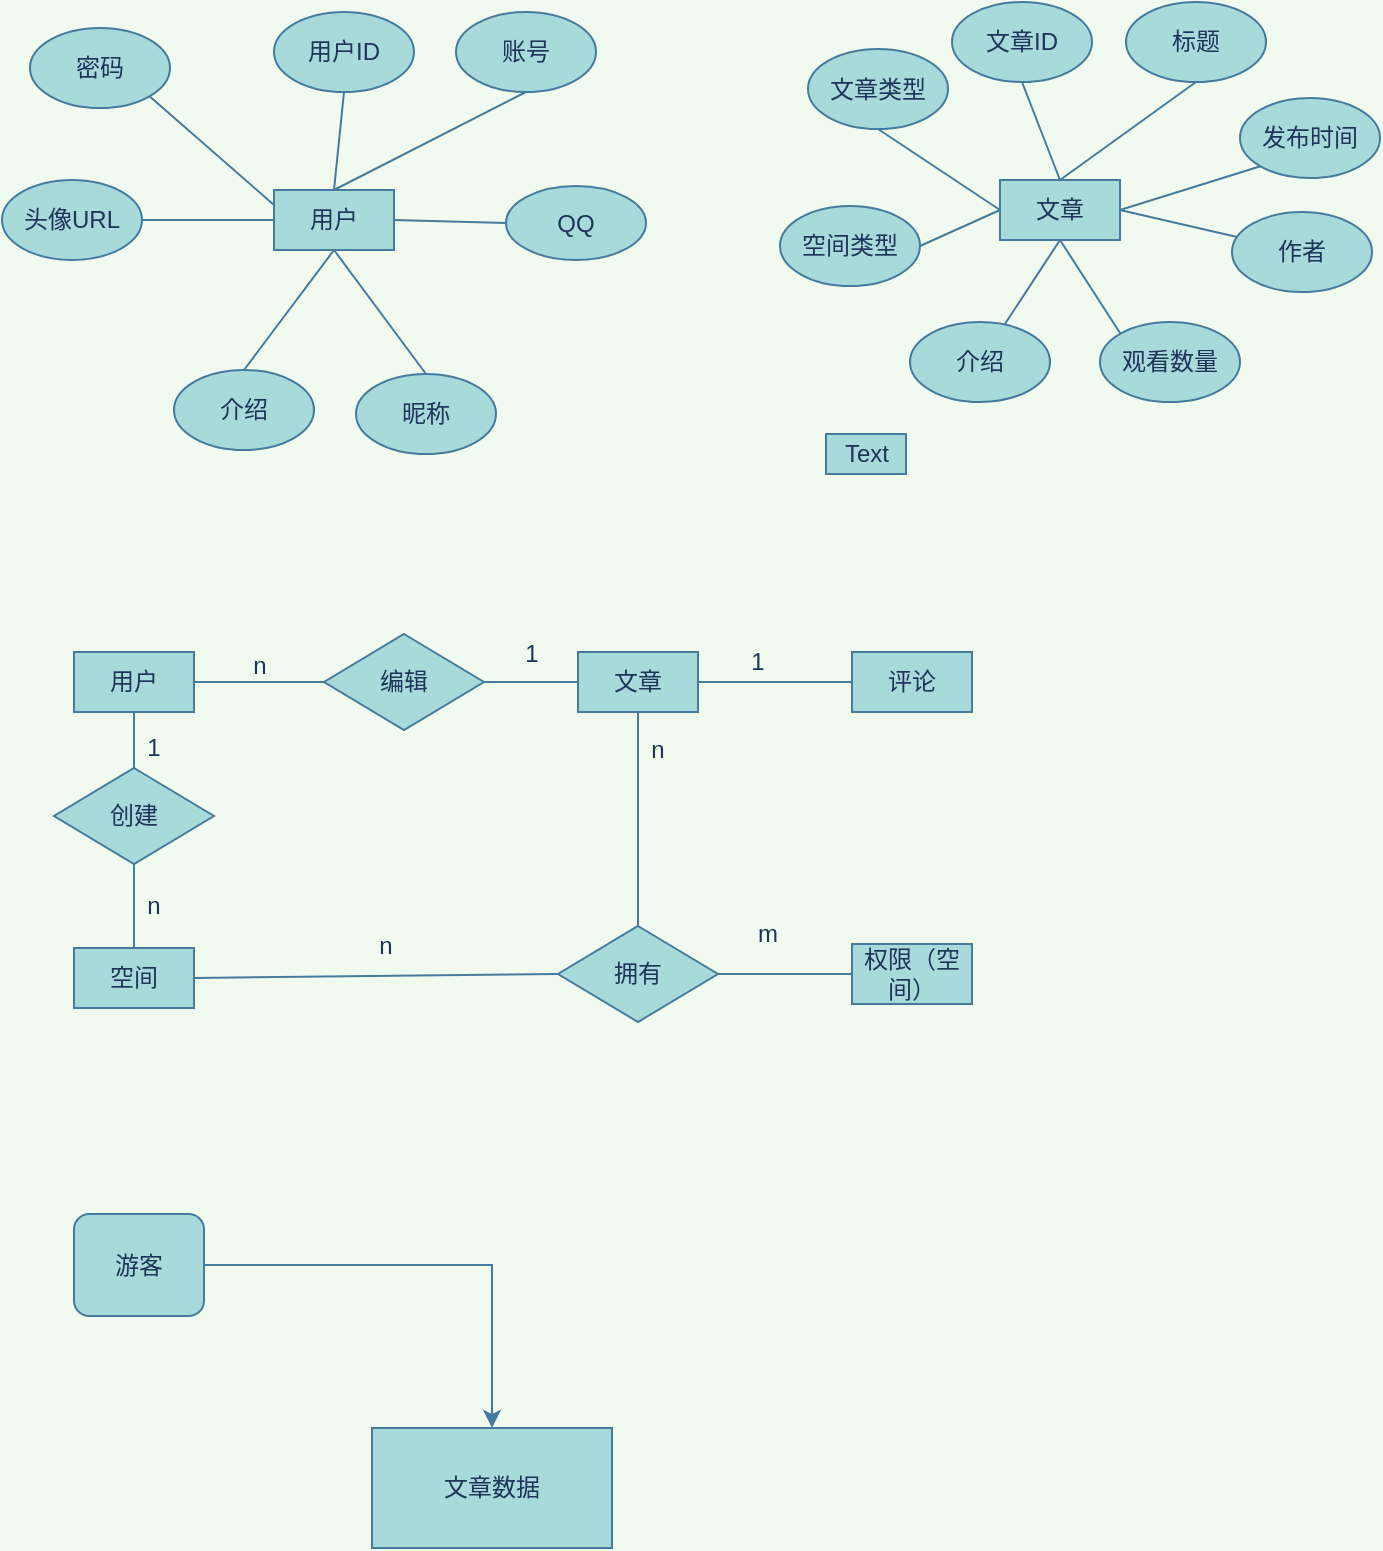 <mxfile>
    <diagram id="iFImFDDFF8mhAghguGQM" name="第 1 页">
        <mxGraphModel dx="548" dy="570" grid="0" gridSize="10" guides="1" tooltips="1" connect="1" arrows="1" fold="1" page="1" pageScale="1" pageWidth="827" pageHeight="1169" background="#F1FAEE" math="0" shadow="0">
            <root>
                <mxCell id="0"/>
                <mxCell id="1" parent="0"/>
                <mxCell id="4" value="用户" style="whiteSpace=wrap;html=1;fillColor=#A8DADC;strokeColor=#457B9D;fontColor=#1D3557;" parent="1" vertex="1">
                    <mxGeometry x="219" y="191" width="60" height="30" as="geometry"/>
                </mxCell>
                <mxCell id="6" value="用户ID" style="ellipse;whiteSpace=wrap;html=1;fillColor=#A8DADC;strokeColor=#457B9D;fontColor=#1D3557;" parent="1" vertex="1">
                    <mxGeometry x="219" y="102" width="70" height="40" as="geometry"/>
                </mxCell>
                <mxCell id="7" value="账号" style="ellipse;whiteSpace=wrap;html=1;fillColor=#A8DADC;strokeColor=#457B9D;fontColor=#1D3557;" parent="1" vertex="1">
                    <mxGeometry x="310" y="102" width="70" height="40" as="geometry"/>
                </mxCell>
                <mxCell id="8" value="密码" style="ellipse;whiteSpace=wrap;html=1;fillColor=#A8DADC;strokeColor=#457B9D;fontColor=#1D3557;" parent="1" vertex="1">
                    <mxGeometry x="97" y="110" width="70" height="40" as="geometry"/>
                </mxCell>
                <mxCell id="9" value="头像URL" style="ellipse;whiteSpace=wrap;html=1;fillColor=#A8DADC;strokeColor=#457B9D;fontColor=#1D3557;" parent="1" vertex="1">
                    <mxGeometry x="83" y="186" width="70" height="40" as="geometry"/>
                </mxCell>
                <mxCell id="11" value="介绍" style="ellipse;whiteSpace=wrap;html=1;fillColor=#A8DADC;strokeColor=#457B9D;fontColor=#1D3557;" parent="1" vertex="1">
                    <mxGeometry x="169" y="281" width="70" height="40" as="geometry"/>
                </mxCell>
                <mxCell id="14" value="昵称" style="ellipse;whiteSpace=wrap;html=1;fillColor=#A8DADC;strokeColor=#457B9D;fontColor=#1D3557;" parent="1" vertex="1">
                    <mxGeometry x="260" y="283" width="70" height="40" as="geometry"/>
                </mxCell>
                <mxCell id="15" value="" style="endArrow=none;html=1;entryX=0.5;entryY=1;entryDx=0;entryDy=0;exitX=0.5;exitY=0;exitDx=0;exitDy=0;strokeColor=#457B9D;fontColor=#1D3557;fillColor=#A8DADC;labelBackgroundColor=#F1FAEE;" parent="1" source="14" target="4" edge="1">
                    <mxGeometry width="50" height="50" relative="1" as="geometry">
                        <mxPoint x="239" y="381" as="sourcePoint"/>
                        <mxPoint x="289" y="331" as="targetPoint"/>
                    </mxGeometry>
                </mxCell>
                <mxCell id="19" value="" style="endArrow=none;html=1;entryX=0.5;entryY=1;entryDx=0;entryDy=0;strokeColor=#457B9D;fontColor=#1D3557;exitX=0.5;exitY=0;exitDx=0;exitDy=0;fillColor=#A8DADC;labelBackgroundColor=#F1FAEE;" parent="1" source="11" target="4" edge="1">
                    <mxGeometry width="50" height="50" relative="1" as="geometry">
                        <mxPoint x="269.251" y="276.858" as="sourcePoint"/>
                        <mxPoint x="244" y="231" as="targetPoint"/>
                    </mxGeometry>
                </mxCell>
                <mxCell id="22" value="" style="endArrow=none;html=1;entryX=0;entryY=0.5;entryDx=0;entryDy=0;strokeColor=#457B9D;fontColor=#1D3557;fillColor=#A8DADC;labelBackgroundColor=#F1FAEE;" parent="1" source="9" target="4" edge="1">
                    <mxGeometry width="50" height="50" relative="1" as="geometry">
                        <mxPoint x="159" y="241" as="sourcePoint"/>
                        <mxPoint x="209" y="191" as="targetPoint"/>
                    </mxGeometry>
                </mxCell>
                <mxCell id="24" value="" style="endArrow=none;html=1;exitX=0;exitY=0.25;exitDx=0;exitDy=0;entryX=1;entryY=1;entryDx=0;entryDy=0;strokeColor=#457B9D;fontColor=#1D3557;fillColor=#A8DADC;labelBackgroundColor=#F1FAEE;" parent="1" source="4" target="8" edge="1">
                    <mxGeometry width="50" height="50" relative="1" as="geometry">
                        <mxPoint x="169" y="191" as="sourcePoint"/>
                        <mxPoint x="219" y="141" as="targetPoint"/>
                    </mxGeometry>
                </mxCell>
                <mxCell id="26" value="" style="endArrow=none;html=1;entryX=0.5;entryY=1;entryDx=0;entryDy=0;exitX=0.5;exitY=0;exitDx=0;exitDy=0;strokeColor=#457B9D;fontColor=#1D3557;fillColor=#A8DADC;labelBackgroundColor=#F1FAEE;" parent="1" source="4" target="6" edge="1">
                    <mxGeometry width="50" height="50" relative="1" as="geometry">
                        <mxPoint x="229" y="191" as="sourcePoint"/>
                        <mxPoint x="279" y="141" as="targetPoint"/>
                    </mxGeometry>
                </mxCell>
                <mxCell id="27" value="" style="endArrow=none;html=1;entryX=0.5;entryY=1;entryDx=0;entryDy=0;exitX=0.5;exitY=0;exitDx=0;exitDy=0;strokeColor=#457B9D;fontColor=#1D3557;fillColor=#A8DADC;labelBackgroundColor=#F1FAEE;" parent="1" source="4" target="7" edge="1">
                    <mxGeometry width="50" height="50" relative="1" as="geometry">
                        <mxPoint x="89" y="501" as="sourcePoint"/>
                        <mxPoint x="139" y="451" as="targetPoint"/>
                    </mxGeometry>
                </mxCell>
                <mxCell id="35" value="文章" style="whiteSpace=wrap;html=1;fillColor=#A8DADC;strokeColor=#457B9D;fontColor=#1D3557;" parent="1" vertex="1">
                    <mxGeometry x="582" y="186" width="60" height="30" as="geometry"/>
                </mxCell>
                <mxCell id="36" value="文章ID" style="ellipse;whiteSpace=wrap;html=1;fillColor=#A8DADC;strokeColor=#457B9D;fontColor=#1D3557;" parent="1" vertex="1">
                    <mxGeometry x="558" y="97" width="70" height="40" as="geometry"/>
                </mxCell>
                <mxCell id="37" value="标题" style="ellipse;whiteSpace=wrap;html=1;fillColor=#A8DADC;strokeColor=#457B9D;fontColor=#1D3557;" parent="1" vertex="1">
                    <mxGeometry x="645" y="97" width="70" height="40" as="geometry"/>
                </mxCell>
                <mxCell id="38" value="发布时间" style="ellipse;whiteSpace=wrap;html=1;fillColor=#A8DADC;strokeColor=#457B9D;fontColor=#1D3557;" parent="1" vertex="1">
                    <mxGeometry x="702" y="145" width="70" height="40" as="geometry"/>
                </mxCell>
                <mxCell id="39" value="作者" style="ellipse;whiteSpace=wrap;html=1;fillColor=#A8DADC;strokeColor=#457B9D;fontColor=#1D3557;" parent="1" vertex="1">
                    <mxGeometry x="698" y="202" width="70" height="40" as="geometry"/>
                </mxCell>
                <mxCell id="40" value="介绍" style="ellipse;whiteSpace=wrap;html=1;fillColor=#A8DADC;strokeColor=#457B9D;fontColor=#1D3557;" parent="1" vertex="1">
                    <mxGeometry x="537" y="257" width="70" height="40" as="geometry"/>
                </mxCell>
                <mxCell id="41" value="观看数量" style="ellipse;whiteSpace=wrap;html=1;fillColor=#A8DADC;strokeColor=#457B9D;fontColor=#1D3557;" parent="1" vertex="1">
                    <mxGeometry x="632" y="257" width="70" height="40" as="geometry"/>
                </mxCell>
                <mxCell id="42" value="" style="endArrow=none;html=1;entryX=0.5;entryY=1;entryDx=0;entryDy=0;exitX=0;exitY=0;exitDx=0;exitDy=0;strokeColor=#457B9D;fontColor=#1D3557;fillColor=#A8DADC;labelBackgroundColor=#F1FAEE;" parent="1" source="41" target="35" edge="1">
                    <mxGeometry width="50" height="50" relative="1" as="geometry">
                        <mxPoint x="602" y="376" as="sourcePoint"/>
                        <mxPoint x="652" y="326" as="targetPoint"/>
                    </mxGeometry>
                </mxCell>
                <mxCell id="43" value="" style="endArrow=none;html=1;entryX=0.5;entryY=1;entryDx=0;entryDy=0;strokeColor=#457B9D;fontColor=#1D3557;fillColor=#A8DADC;labelBackgroundColor=#F1FAEE;" parent="1" source="40" target="35" edge="1">
                    <mxGeometry width="50" height="50" relative="1" as="geometry">
                        <mxPoint x="632.251" y="271.858" as="sourcePoint"/>
                        <mxPoint x="607" y="226" as="targetPoint"/>
                    </mxGeometry>
                </mxCell>
                <mxCell id="44" value="" style="endArrow=none;html=1;entryX=1;entryY=0.5;entryDx=0;entryDy=0;strokeColor=#457B9D;fontColor=#1D3557;fillColor=#A8DADC;labelBackgroundColor=#F1FAEE;" parent="1" source="39" target="35" edge="1">
                    <mxGeometry width="50" height="50" relative="1" as="geometry">
                        <mxPoint x="522" y="236" as="sourcePoint"/>
                        <mxPoint x="572" y="186" as="targetPoint"/>
                    </mxGeometry>
                </mxCell>
                <mxCell id="45" value="" style="endArrow=none;html=1;entryX=0;entryY=1;entryDx=0;entryDy=0;strokeColor=#457B9D;fontColor=#1D3557;fillColor=#A8DADC;labelBackgroundColor=#F1FAEE;" parent="1" target="38" edge="1">
                    <mxGeometry width="50" height="50" relative="1" as="geometry">
                        <mxPoint x="642" y="201" as="sourcePoint"/>
                        <mxPoint x="582" y="136" as="targetPoint"/>
                    </mxGeometry>
                </mxCell>
                <mxCell id="46" value="" style="endArrow=none;html=1;entryX=0.5;entryY=1;entryDx=0;entryDy=0;exitX=0.5;exitY=0;exitDx=0;exitDy=0;strokeColor=#457B9D;fontColor=#1D3557;fillColor=#A8DADC;labelBackgroundColor=#F1FAEE;" parent="1" source="35" target="36" edge="1">
                    <mxGeometry width="50" height="50" relative="1" as="geometry">
                        <mxPoint x="592" y="186" as="sourcePoint"/>
                        <mxPoint x="642" y="136" as="targetPoint"/>
                    </mxGeometry>
                </mxCell>
                <mxCell id="47" value="" style="endArrow=none;html=1;entryX=0.5;entryY=1;entryDx=0;entryDy=0;exitX=0.5;exitY=0;exitDx=0;exitDy=0;strokeColor=#457B9D;fontColor=#1D3557;fillColor=#A8DADC;labelBackgroundColor=#F1FAEE;" parent="1" source="35" target="37" edge="1">
                    <mxGeometry width="50" height="50" relative="1" as="geometry">
                        <mxPoint x="452" y="496" as="sourcePoint"/>
                        <mxPoint x="502" y="446" as="targetPoint"/>
                    </mxGeometry>
                </mxCell>
                <mxCell id="48" value="QQ" style="ellipse;whiteSpace=wrap;html=1;fillColor=#A8DADC;strokeColor=#457B9D;fontColor=#1D3557;" parent="1" vertex="1">
                    <mxGeometry x="335" y="189" width="70" height="37" as="geometry"/>
                </mxCell>
                <mxCell id="49" value="" style="endArrow=none;html=1;entryX=1;entryY=0.5;entryDx=0;entryDy=0;exitX=0;exitY=0.5;exitDx=0;exitDy=0;strokeColor=#457B9D;fontColor=#1D3557;fillColor=#A8DADC;labelBackgroundColor=#F1FAEE;" parent="1" source="48" target="4" edge="1">
                    <mxGeometry width="50" height="50" relative="1" as="geometry">
                        <mxPoint x="320" y="356" as="sourcePoint"/>
                        <mxPoint x="330" y="196" as="targetPoint"/>
                    </mxGeometry>
                </mxCell>
                <mxCell id="50" value="Text" style="text;html=1;align=center;verticalAlign=middle;resizable=0;points=[];autosize=1;fillColor=#A8DADC;strokeColor=#457B9D;fontColor=#1D3557;" parent="1" vertex="1">
                    <mxGeometry x="495" y="313" width="40" height="20" as="geometry"/>
                </mxCell>
                <mxCell id="51" value="文章类型" style="ellipse;whiteSpace=wrap;html=1;fillColor=#A8DADC;strokeColor=#457B9D;fontColor=#1D3557;" parent="1" vertex="1">
                    <mxGeometry x="486" y="120.5" width="70" height="40" as="geometry"/>
                </mxCell>
                <mxCell id="52" value="" style="endArrow=none;html=1;entryX=0.5;entryY=1;entryDx=0;entryDy=0;exitX=0;exitY=0.5;exitDx=0;exitDy=0;strokeColor=#457B9D;fontColor=#1D3557;fillColor=#A8DADC;labelBackgroundColor=#F1FAEE;" parent="1" source="35" target="51" edge="1">
                    <mxGeometry width="50" height="50" relative="1" as="geometry">
                        <mxPoint x="540" y="209.5" as="sourcePoint"/>
                        <mxPoint x="570" y="159.5" as="targetPoint"/>
                    </mxGeometry>
                </mxCell>
                <mxCell id="53" value="空间类型" style="ellipse;whiteSpace=wrap;html=1;fillColor=#A8DADC;strokeColor=#457B9D;fontColor=#1D3557;" parent="1" vertex="1">
                    <mxGeometry x="472" y="199" width="70" height="40" as="geometry"/>
                </mxCell>
                <mxCell id="54" value="" style="endArrow=none;html=1;entryX=1;entryY=0.5;entryDx=0;entryDy=0;exitX=0;exitY=0.5;exitDx=0;exitDy=0;strokeColor=#457B9D;fontColor=#1D3557;fillColor=#A8DADC;labelBackgroundColor=#F1FAEE;" parent="1" source="35" target="53" edge="1">
                    <mxGeometry width="50" height="50" relative="1" as="geometry">
                        <mxPoint x="515" y="263" as="sourcePoint"/>
                        <mxPoint x="545" y="213" as="targetPoint"/>
                    </mxGeometry>
                </mxCell>
                <mxCell id="cIttYglj0ijw0yKCPZpT-55" value="用户" style="whiteSpace=wrap;html=1;fillColor=#A8DADC;strokeColor=#457B9D;fontColor=#1D3557;" parent="1" vertex="1">
                    <mxGeometry x="119" y="422" width="60" height="30" as="geometry"/>
                </mxCell>
                <mxCell id="cIttYglj0ijw0yKCPZpT-58" value="编辑" style="rhombus;whiteSpace=wrap;html=1;fillColor=#A8DADC;strokeColor=#457B9D;fontColor=#1D3557;" parent="1" vertex="1">
                    <mxGeometry x="244" y="413" width="80" height="48" as="geometry"/>
                </mxCell>
                <mxCell id="cIttYglj0ijw0yKCPZpT-59" value="文章" style="whiteSpace=wrap;html=1;fillColor=#A8DADC;strokeColor=#457B9D;fontColor=#1D3557;" parent="1" vertex="1">
                    <mxGeometry x="371" y="422" width="60" height="30" as="geometry"/>
                </mxCell>
                <mxCell id="cIttYglj0ijw0yKCPZpT-60" value="空间" style="whiteSpace=wrap;html=1;fillColor=#A8DADC;strokeColor=#457B9D;fontColor=#1D3557;" parent="1" vertex="1">
                    <mxGeometry x="119" y="570" width="60" height="30" as="geometry"/>
                </mxCell>
                <mxCell id="cIttYglj0ijw0yKCPZpT-61" value="权限（空间）" style="whiteSpace=wrap;html=1;fillColor=#A8DADC;strokeColor=#457B9D;fontColor=#1D3557;" parent="1" vertex="1">
                    <mxGeometry x="508" y="568" width="60" height="30" as="geometry"/>
                </mxCell>
                <mxCell id="cIttYglj0ijw0yKCPZpT-63" value="创建" style="rhombus;whiteSpace=wrap;html=1;fillColor=#A8DADC;strokeColor=#457B9D;fontColor=#1D3557;" parent="1" vertex="1">
                    <mxGeometry x="109" y="480" width="80" height="48" as="geometry"/>
                </mxCell>
                <mxCell id="cIttYglj0ijw0yKCPZpT-71" value="" style="endArrow=none;html=1;strokeColor=#457B9D;fillColor=#A8DADC;fontColor=#1D3557;exitX=1;exitY=0.5;exitDx=0;exitDy=0;labelBackgroundColor=#F1FAEE;" parent="1" source="cIttYglj0ijw0yKCPZpT-55" target="cIttYglj0ijw0yKCPZpT-58" edge="1">
                    <mxGeometry width="50" height="50" relative="1" as="geometry">
                        <mxPoint x="283" y="430" as="sourcePoint"/>
                        <mxPoint x="333" y="380" as="targetPoint"/>
                    </mxGeometry>
                </mxCell>
                <mxCell id="cIttYglj0ijw0yKCPZpT-72" value="n" style="text;html=1;strokeColor=none;fillColor=none;align=center;verticalAlign=middle;whiteSpace=wrap;rounded=0;sketch=0;fontColor=#1D3557;" parent="1" vertex="1">
                    <mxGeometry x="192" y="419" width="40" height="20" as="geometry"/>
                </mxCell>
                <mxCell id="cIttYglj0ijw0yKCPZpT-73" value="" style="endArrow=none;html=1;strokeColor=#457B9D;fillColor=#A8DADC;fontColor=#1D3557;exitX=1;exitY=0.5;exitDx=0;exitDy=0;labelBackgroundColor=#F1FAEE;" parent="1" source="cIttYglj0ijw0yKCPZpT-58" target="cIttYglj0ijw0yKCPZpT-59" edge="1">
                    <mxGeometry width="50" height="50" relative="1" as="geometry">
                        <mxPoint x="312.5" y="401" as="sourcePoint"/>
                        <mxPoint x="377.5" y="401" as="targetPoint"/>
                    </mxGeometry>
                </mxCell>
                <mxCell id="cIttYglj0ijw0yKCPZpT-74" value="1" style="text;html=1;strokeColor=none;fillColor=none;align=center;verticalAlign=middle;whiteSpace=wrap;rounded=0;sketch=0;fontColor=#1D3557;" parent="1" vertex="1">
                    <mxGeometry x="328" y="413" width="40" height="20" as="geometry"/>
                </mxCell>
                <mxCell id="cIttYglj0ijw0yKCPZpT-77" value="" style="endArrow=none;html=1;strokeColor=#457B9D;fillColor=#A8DADC;fontColor=#1D3557;exitX=0.5;exitY=1;exitDx=0;exitDy=0;entryX=0.5;entryY=0;entryDx=0;entryDy=0;labelBackgroundColor=#F1FAEE;" parent="1" source="cIttYglj0ijw0yKCPZpT-55" target="cIttYglj0ijw0yKCPZpT-63" edge="1">
                    <mxGeometry width="50" height="50" relative="1" as="geometry">
                        <mxPoint x="156" y="465" as="sourcePoint"/>
                        <mxPoint x="149" y="474" as="targetPoint"/>
                    </mxGeometry>
                </mxCell>
                <mxCell id="cIttYglj0ijw0yKCPZpT-78" value="1" style="text;html=1;strokeColor=none;fillColor=none;align=center;verticalAlign=middle;whiteSpace=wrap;rounded=0;sketch=0;fontColor=#1D3557;" parent="1" vertex="1">
                    <mxGeometry x="139" y="460" width="40" height="20" as="geometry"/>
                </mxCell>
                <mxCell id="cIttYglj0ijw0yKCPZpT-79" value="n" style="text;html=1;strokeColor=none;fillColor=none;align=center;verticalAlign=middle;whiteSpace=wrap;rounded=0;sketch=0;fontColor=#1D3557;" parent="1" vertex="1">
                    <mxGeometry x="139" y="539" width="40" height="20" as="geometry"/>
                </mxCell>
                <mxCell id="cIttYglj0ijw0yKCPZpT-80" value="" style="endArrow=none;html=1;strokeColor=#457B9D;fillColor=#A8DADC;fontColor=#1D3557;exitX=0.5;exitY=1;exitDx=0;exitDy=0;entryX=0.5;entryY=0;entryDx=0;entryDy=0;labelBackgroundColor=#F1FAEE;" parent="1" source="cIttYglj0ijw0yKCPZpT-63" target="cIttYglj0ijw0yKCPZpT-60" edge="1">
                    <mxGeometry width="50" height="50" relative="1" as="geometry">
                        <mxPoint x="189" y="447" as="sourcePoint"/>
                        <mxPoint x="254" y="447" as="targetPoint"/>
                    </mxGeometry>
                </mxCell>
                <mxCell id="cIttYglj0ijw0yKCPZpT-81" value="" style="endArrow=none;html=1;strokeColor=#457B9D;fillColor=#A8DADC;fontColor=#1D3557;exitX=1;exitY=0.5;exitDx=0;exitDy=0;entryX=0;entryY=0.5;entryDx=0;entryDy=0;labelBackgroundColor=#F1FAEE;" parent="1" source="cIttYglj0ijw0yKCPZpT-60" target="cIttYglj0ijw0yKCPZpT-90" edge="1">
                    <mxGeometry width="50" height="50" relative="1" as="geometry">
                        <mxPoint x="298" y="584" as="sourcePoint"/>
                        <mxPoint x="315" y="575" as="targetPoint"/>
                    </mxGeometry>
                </mxCell>
                <mxCell id="cIttYglj0ijw0yKCPZpT-88" value="" style="endArrow=none;html=1;strokeColor=#457B9D;fillColor=#A8DADC;fontColor=#1D3557;exitX=1;exitY=0.5;exitDx=0;exitDy=0;entryX=0;entryY=0.5;entryDx=0;entryDy=0;labelBackgroundColor=#F1FAEE;" parent="1" source="cIttYglj0ijw0yKCPZpT-90" target="cIttYglj0ijw0yKCPZpT-61" edge="1">
                    <mxGeometry width="50" height="50" relative="1" as="geometry">
                        <mxPoint x="242" y="546" as="sourcePoint"/>
                        <mxPoint x="289" y="546" as="targetPoint"/>
                    </mxGeometry>
                </mxCell>
                <mxCell id="cIttYglj0ijw0yKCPZpT-89" value="n" style="text;html=1;strokeColor=none;fillColor=none;align=center;verticalAlign=middle;whiteSpace=wrap;rounded=0;sketch=0;fontColor=#1D3557;" parent="1" vertex="1">
                    <mxGeometry x="255" y="559" width="40" height="20" as="geometry"/>
                </mxCell>
                <mxCell id="cIttYglj0ijw0yKCPZpT-90" value="拥有" style="rhombus;whiteSpace=wrap;html=1;fillColor=#A8DADC;strokeColor=#457B9D;fontColor=#1D3557;" parent="1" vertex="1">
                    <mxGeometry x="361" y="559" width="80" height="48" as="geometry"/>
                </mxCell>
                <mxCell id="cIttYglj0ijw0yKCPZpT-91" value="" style="endArrow=none;html=1;strokeColor=#457B9D;fillColor=#A8DADC;fontColor=#1D3557;exitX=0.5;exitY=1;exitDx=0;exitDy=0;entryX=0.5;entryY=0;entryDx=0;entryDy=0;labelBackgroundColor=#F1FAEE;" parent="1" source="cIttYglj0ijw0yKCPZpT-59" target="cIttYglj0ijw0yKCPZpT-90" edge="1">
                    <mxGeometry width="50" height="50" relative="1" as="geometry">
                        <mxPoint x="401" y="452" as="sourcePoint"/>
                        <mxPoint x="401" y="570" as="targetPoint"/>
                    </mxGeometry>
                </mxCell>
                <mxCell id="cIttYglj0ijw0yKCPZpT-92" value="m" style="text;html=1;strokeColor=none;fillColor=none;align=center;verticalAlign=middle;whiteSpace=wrap;rounded=0;sketch=0;fontColor=#1D3557;" parent="1" vertex="1">
                    <mxGeometry x="446" y="553" width="40" height="20" as="geometry"/>
                </mxCell>
                <mxCell id="cIttYglj0ijw0yKCPZpT-97" value="n" style="text;html=1;strokeColor=none;fillColor=none;align=center;verticalAlign=middle;whiteSpace=wrap;rounded=0;sketch=0;fontColor=#1D3557;" parent="1" vertex="1">
                    <mxGeometry x="391" y="461" width="40" height="20" as="geometry"/>
                </mxCell>
                <mxCell id="cIttYglj0ijw0yKCPZpT-100" value="" style="endArrow=none;html=1;strokeColor=#457B9D;fillColor=#A8DADC;fontColor=#1D3557;entryX=0;entryY=0.5;entryDx=0;entryDy=0;exitX=1;exitY=0.5;exitDx=0;exitDy=0;labelBackgroundColor=#F1FAEE;" parent="1" source="cIttYglj0ijw0yKCPZpT-59" target="cIttYglj0ijw0yKCPZpT-102" edge="1">
                    <mxGeometry width="50" height="50" relative="1" as="geometry">
                        <mxPoint x="429" y="441" as="sourcePoint"/>
                        <mxPoint x="476" y="441" as="targetPoint"/>
                    </mxGeometry>
                </mxCell>
                <mxCell id="cIttYglj0ijw0yKCPZpT-101" value="1" style="text;html=1;strokeColor=none;fillColor=none;align=center;verticalAlign=middle;whiteSpace=wrap;rounded=0;sketch=0;fontColor=#1D3557;" parent="1" vertex="1">
                    <mxGeometry x="441" y="417" width="40" height="20" as="geometry"/>
                </mxCell>
                <mxCell id="cIttYglj0ijw0yKCPZpT-102" value="评论" style="whiteSpace=wrap;html=1;fillColor=#A8DADC;strokeColor=#457B9D;fontColor=#1D3557;" parent="1" vertex="1">
                    <mxGeometry x="508" y="422" width="60" height="30" as="geometry"/>
                </mxCell>
                <mxCell id="55" value="文章数据" style="rounded=0;whiteSpace=wrap;html=1;fillColor=#A8DADC;strokeColor=#457B9D;fontColor=#1D3557;" parent="1" vertex="1">
                    <mxGeometry x="268" y="810" width="120" height="60" as="geometry"/>
                </mxCell>
                <mxCell id="57" style="edgeStyle=orthogonalEdgeStyle;rounded=0;orthogonalLoop=1;jettySize=auto;html=1;labelBackgroundColor=#F1FAEE;strokeColor=#457B9D;fontColor=#1D3557;" parent="1" source="56" target="55" edge="1">
                    <mxGeometry relative="1" as="geometry">
                        <mxPoint x="263.174" y="734.503" as="targetPoint"/>
                    </mxGeometry>
                </mxCell>
                <mxCell id="56" value="游客" style="rounded=1;whiteSpace=wrap;html=1;fillColor=#A8DADC;strokeColor=#457B9D;fontColor=#1D3557;" parent="1" vertex="1">
                    <mxGeometry x="119" y="703" width="65" height="51" as="geometry"/>
                </mxCell>
            </root>
        </mxGraphModel>
    </diagram>
    <diagram id="2iKe1UUOZUnPzwV5OlyD" name="第 2 页">
        <mxGraphModel dx="548" dy="570" grid="0" gridSize="10" guides="1" tooltips="1" connect="1" arrows="1" fold="1" page="1" pageScale="1" pageWidth="827" pageHeight="1169" background="#F1FAEE" math="0" shadow="0">
            <root>
                <mxCell id="-CnwaaTD-AjhysxlFjo5-0"/>
                <mxCell id="-CnwaaTD-AjhysxlFjo5-1" parent="-CnwaaTD-AjhysxlFjo5-0"/>
                <mxCell id="T54eDSrZWdsgnoKaAE58-0" value="文章权限" style="whiteSpace=wrap;html=1;fillColor=#A8DADC;strokeColor=#457B9D;fontColor=#1D3557;" parent="-CnwaaTD-AjhysxlFjo5-1" vertex="1">
                    <mxGeometry x="227" y="233" width="60" height="30" as="geometry"/>
                </mxCell>
                <mxCell id="T54eDSrZWdsgnoKaAE58-1" value="管理员" style="ellipse;whiteSpace=wrap;html=1;fillColor=#A8DADC;strokeColor=#457B9D;fontColor=#1D3557;" parent="-CnwaaTD-AjhysxlFjo5-1" vertex="1">
                    <mxGeometry x="232" y="174" width="70" height="40" as="geometry"/>
                </mxCell>
                <mxCell id="T54eDSrZWdsgnoKaAE58-2" value="文章ID" style="ellipse;whiteSpace=wrap;html=1;fillColor=#A8DADC;strokeColor=#457B9D;fontColor=#1D3557;" parent="-CnwaaTD-AjhysxlFjo5-1" vertex="1">
                    <mxGeometry x="315" y="174" width="70" height="40" as="geometry"/>
                </mxCell>
                <mxCell id="T54eDSrZWdsgnoKaAE58-3" value="编辑权限" style="ellipse;whiteSpace=wrap;html=1;fillColor=#A8DADC;strokeColor=#457B9D;fontColor=#1D3557;" parent="-CnwaaTD-AjhysxlFjo5-1" vertex="1">
                    <mxGeometry x="154" y="174" width="70" height="40" as="geometry"/>
                </mxCell>
                <mxCell id="T54eDSrZWdsgnoKaAE58-4" value="查看权限" style="ellipse;whiteSpace=wrap;html=1;fillColor=#A8DADC;strokeColor=#457B9D;fontColor=#1D3557;" parent="-CnwaaTD-AjhysxlFjo5-1" vertex="1">
                    <mxGeometry x="170" y="289" width="70" height="40" as="geometry"/>
                </mxCell>
                <mxCell id="T54eDSrZWdsgnoKaAE58-5" value="作者" style="ellipse;whiteSpace=wrap;html=1;fillColor=#A8DADC;strokeColor=#457B9D;fontColor=#1D3557;" parent="-CnwaaTD-AjhysxlFjo5-1" vertex="1">
                    <mxGeometry x="278" y="291" width="70" height="40" as="geometry"/>
                </mxCell>
                <mxCell id="T54eDSrZWdsgnoKaAE58-8" value="" style="endArrow=none;html=1;entryX=0.5;entryY=1;entryDx=0;entryDy=0;strokeColor=#457B9D;fontColor=#1D3557;labelBackgroundColor=#F1FAEE;" parent="-CnwaaTD-AjhysxlFjo5-1" source="T54eDSrZWdsgnoKaAE58-5" target="T54eDSrZWdsgnoKaAE58-0" edge="1">
                    <mxGeometry width="50" height="50" relative="1" as="geometry">
                        <mxPoint x="277.251" y="318.858" as="sourcePoint"/>
                        <mxPoint x="252" y="273" as="targetPoint"/>
                    </mxGeometry>
                </mxCell>
                <mxCell id="T54eDSrZWdsgnoKaAE58-9" value="" style="endArrow=none;html=1;entryX=0.5;entryY=1;entryDx=0;entryDy=0;strokeColor=#457B9D;fontColor=#1D3557;labelBackgroundColor=#F1FAEE;" parent="-CnwaaTD-AjhysxlFjo5-1" source="T54eDSrZWdsgnoKaAE58-4" target="T54eDSrZWdsgnoKaAE58-0" edge="1">
                    <mxGeometry width="50" height="50" relative="1" as="geometry">
                        <mxPoint x="167" y="283" as="sourcePoint"/>
                        <mxPoint x="217" y="233" as="targetPoint"/>
                    </mxGeometry>
                </mxCell>
                <mxCell id="T54eDSrZWdsgnoKaAE58-10" value="" style="endArrow=none;html=1;strokeColor=#457B9D;fontColor=#1D3557;labelBackgroundColor=#F1FAEE;exitX=0.5;exitY=0;exitDx=0;exitDy=0;" parent="-CnwaaTD-AjhysxlFjo5-1" source="T54eDSrZWdsgnoKaAE58-0" target="T54eDSrZWdsgnoKaAE58-3" edge="1">
                    <mxGeometry width="50" height="50" relative="1" as="geometry">
                        <mxPoint x="227" y="248" as="sourcePoint"/>
                        <mxPoint x="227" y="183" as="targetPoint"/>
                    </mxGeometry>
                </mxCell>
                <mxCell id="T54eDSrZWdsgnoKaAE58-11" value="" style="endArrow=none;html=1;exitX=0.5;exitY=0;exitDx=0;exitDy=0;strokeColor=#457B9D;fontColor=#1D3557;labelBackgroundColor=#F1FAEE;" parent="-CnwaaTD-AjhysxlFjo5-1" source="T54eDSrZWdsgnoKaAE58-0" target="T54eDSrZWdsgnoKaAE58-1" edge="1">
                    <mxGeometry width="50" height="50" relative="1" as="geometry">
                        <mxPoint x="237" y="233" as="sourcePoint"/>
                        <mxPoint x="287" y="183" as="targetPoint"/>
                    </mxGeometry>
                </mxCell>
                <mxCell id="T54eDSrZWdsgnoKaAE58-12" value="" style="endArrow=none;html=1;entryX=0.5;entryY=1;entryDx=0;entryDy=0;exitX=0.5;exitY=0;exitDx=0;exitDy=0;strokeColor=#457B9D;fontColor=#1D3557;labelBackgroundColor=#F1FAEE;" parent="-CnwaaTD-AjhysxlFjo5-1" source="T54eDSrZWdsgnoKaAE58-0" target="T54eDSrZWdsgnoKaAE58-2" edge="1">
                    <mxGeometry width="50" height="50" relative="1" as="geometry">
                        <mxPoint x="97" y="543" as="sourcePoint"/>
                        <mxPoint x="147" y="493" as="targetPoint"/>
                    </mxGeometry>
                </mxCell>
                <mxCell id="T54eDSrZWdsgnoKaAE58-15" value="归属" style="rhombus;whiteSpace=wrap;html=1;fillColor=#A8DADC;strokeColor=#457B9D;fontColor=#1D3557;" parent="-CnwaaTD-AjhysxlFjo5-1" vertex="1">
                    <mxGeometry x="170" y="635" width="80" height="80" as="geometry"/>
                </mxCell>
                <mxCell id="T54eDSrZWdsgnoKaAE58-16" value="" style="endArrow=classic;html=1;strokeColor=#457B9D;fontColor=#1D3557;labelBackgroundColor=#F1FAEE;" parent="-CnwaaTD-AjhysxlFjo5-1" edge="1">
                    <mxGeometry relative="1" as="geometry">
                        <mxPoint x="252" y="675" as="sourcePoint"/>
                        <mxPoint x="302" y="675" as="targetPoint"/>
                    </mxGeometry>
                </mxCell>
                <mxCell id="T54eDSrZWdsgnoKaAE58-17" value="1" style="edgeLabel;resizable=0;html=1;align=center;verticalAlign=middle;fontColor=#1D3557;labelBackgroundColor=#F1FAEE;" parent="T54eDSrZWdsgnoKaAE58-16" connectable="0" vertex="1">
                    <mxGeometry relative="1" as="geometry"/>
                </mxCell>
                <mxCell id="T54eDSrZWdsgnoKaAE58-18" value="文章" style="whiteSpace=wrap;html=1;fillColor=#A8DADC;strokeColor=#457B9D;fontColor=#1D3557;" parent="-CnwaaTD-AjhysxlFjo5-1" vertex="1">
                    <mxGeometry x="302" y="660" width="60" height="30" as="geometry"/>
                </mxCell>
                <mxCell id="T54eDSrZWdsgnoKaAE58-19" value="文章ID" style="ellipse;whiteSpace=wrap;html=1;fillColor=#A8DADC;strokeColor=#457B9D;fontColor=#1D3557;" parent="-CnwaaTD-AjhysxlFjo5-1" vertex="1">
                    <mxGeometry x="224" y="524" width="70" height="40" as="geometry"/>
                </mxCell>
                <mxCell id="T54eDSrZWdsgnoKaAE58-20" value="标题" style="ellipse;whiteSpace=wrap;html=1;fillColor=#A8DADC;strokeColor=#457B9D;fontColor=#1D3557;" parent="-CnwaaTD-AjhysxlFjo5-1" vertex="1">
                    <mxGeometry x="312" y="520" width="70" height="37" as="geometry"/>
                </mxCell>
                <mxCell id="T54eDSrZWdsgnoKaAE58-21" value="发布时间" style="ellipse;whiteSpace=wrap;html=1;fillColor=#A8DADC;strokeColor=#457B9D;fontColor=#1D3557;" parent="-CnwaaTD-AjhysxlFjo5-1" vertex="1">
                    <mxGeometry x="385" y="536" width="70" height="40" as="geometry"/>
                </mxCell>
                <mxCell id="T54eDSrZWdsgnoKaAE58-22" value="作者" style="ellipse;whiteSpace=wrap;html=1;fillColor=#A8DADC;strokeColor=#457B9D;fontColor=#1D3557;" parent="-CnwaaTD-AjhysxlFjo5-1" vertex="1">
                    <mxGeometry x="405" y="750" width="70" height="40" as="geometry"/>
                </mxCell>
                <mxCell id="T54eDSrZWdsgnoKaAE58-23" value="介绍" style="ellipse;whiteSpace=wrap;html=1;fillColor=#A8DADC;strokeColor=#457B9D;fontColor=#1D3557;" parent="-CnwaaTD-AjhysxlFjo5-1" vertex="1">
                    <mxGeometry x="219" y="743" width="70" height="40" as="geometry"/>
                </mxCell>
                <mxCell id="T54eDSrZWdsgnoKaAE58-24" value="观看数" style="ellipse;whiteSpace=wrap;html=1;fillColor=#A8DADC;strokeColor=#457B9D;fontColor=#1D3557;" parent="-CnwaaTD-AjhysxlFjo5-1" vertex="1">
                    <mxGeometry x="328" y="760" width="70" height="40" as="geometry"/>
                </mxCell>
                <mxCell id="T54eDSrZWdsgnoKaAE58-25" value="" style="endArrow=none;html=1;entryX=0.5;entryY=1;entryDx=0;entryDy=0;exitX=0;exitY=0;exitDx=0;exitDy=0;strokeColor=#457B9D;fontColor=#1D3557;labelBackgroundColor=#F1FAEE;" parent="-CnwaaTD-AjhysxlFjo5-1" source="T54eDSrZWdsgnoKaAE58-24" target="T54eDSrZWdsgnoKaAE58-18" edge="1">
                    <mxGeometry width="50" height="50" relative="1" as="geometry">
                        <mxPoint x="322" y="850" as="sourcePoint"/>
                        <mxPoint x="372" y="800" as="targetPoint"/>
                    </mxGeometry>
                </mxCell>
                <mxCell id="T54eDSrZWdsgnoKaAE58-26" value="" style="endArrow=none;html=1;entryX=0.5;entryY=1;entryDx=0;entryDy=0;strokeColor=#457B9D;fontColor=#1D3557;labelBackgroundColor=#F1FAEE;" parent="-CnwaaTD-AjhysxlFjo5-1" source="T54eDSrZWdsgnoKaAE58-23" target="T54eDSrZWdsgnoKaAE58-18" edge="1">
                    <mxGeometry width="50" height="50" relative="1" as="geometry">
                        <mxPoint x="352.251" y="745.858" as="sourcePoint"/>
                        <mxPoint x="327" y="700" as="targetPoint"/>
                    </mxGeometry>
                </mxCell>
                <mxCell id="T54eDSrZWdsgnoKaAE58-27" value="" style="endArrow=none;html=1;strokeColor=#457B9D;fontColor=#1D3557;labelBackgroundColor=#F1FAEE;entryX=0.5;entryY=1;entryDx=0;entryDy=0;" parent="-CnwaaTD-AjhysxlFjo5-1" source="T54eDSrZWdsgnoKaAE58-22" target="T54eDSrZWdsgnoKaAE58-18" edge="1">
                    <mxGeometry width="50" height="50" relative="1" as="geometry">
                        <mxPoint x="242" y="710" as="sourcePoint"/>
                        <mxPoint x="363" y="675" as="targetPoint"/>
                    </mxGeometry>
                </mxCell>
                <mxCell id="T54eDSrZWdsgnoKaAE58-28" value="" style="endArrow=none;html=1;entryX=0;entryY=1;entryDx=0;entryDy=0;strokeColor=#457B9D;fontColor=#1D3557;labelBackgroundColor=#F1FAEE;" parent="-CnwaaTD-AjhysxlFjo5-1" source="T54eDSrZWdsgnoKaAE58-18" target="T54eDSrZWdsgnoKaAE58-21" edge="1">
                    <mxGeometry width="50" height="50" relative="1" as="geometry">
                        <mxPoint x="252" y="660" as="sourcePoint"/>
                        <mxPoint x="302" y="610" as="targetPoint"/>
                    </mxGeometry>
                </mxCell>
                <mxCell id="T54eDSrZWdsgnoKaAE58-29" value="" style="endArrow=none;html=1;entryX=0.5;entryY=1;entryDx=0;entryDy=0;exitX=0.5;exitY=0;exitDx=0;exitDy=0;strokeColor=#457B9D;fontColor=#1D3557;labelBackgroundColor=#F1FAEE;" parent="-CnwaaTD-AjhysxlFjo5-1" source="T54eDSrZWdsgnoKaAE58-18" target="T54eDSrZWdsgnoKaAE58-19" edge="1">
                    <mxGeometry width="50" height="50" relative="1" as="geometry">
                        <mxPoint x="312" y="660" as="sourcePoint"/>
                        <mxPoint x="362" y="610" as="targetPoint"/>
                    </mxGeometry>
                </mxCell>
                <mxCell id="T54eDSrZWdsgnoKaAE58-30" value="" style="endArrow=none;html=1;entryX=0.5;entryY=1;entryDx=0;entryDy=0;exitX=0.5;exitY=0;exitDx=0;exitDy=0;strokeColor=#457B9D;fontColor=#1D3557;labelBackgroundColor=#F1FAEE;" parent="-CnwaaTD-AjhysxlFjo5-1" source="T54eDSrZWdsgnoKaAE58-18" target="T54eDSrZWdsgnoKaAE58-20" edge="1">
                    <mxGeometry width="50" height="50" relative="1" as="geometry">
                        <mxPoint x="172" y="970" as="sourcePoint"/>
                        <mxPoint x="222" y="920" as="targetPoint"/>
                    </mxGeometry>
                </mxCell>
                <mxCell id="T54eDSrZWdsgnoKaAE58-32" value="评论" style="whiteSpace=wrap;html=1;fillColor=#A8DADC;strokeColor=#457B9D;fontColor=#1D3557;" parent="-CnwaaTD-AjhysxlFjo5-1" vertex="1">
                    <mxGeometry x="577" y="414" width="60" height="30" as="geometry"/>
                </mxCell>
                <mxCell id="T54eDSrZWdsgnoKaAE58-33" value="文章Id" style="ellipse;whiteSpace=wrap;html=1;fillColor=#A8DADC;strokeColor=#457B9D;fontColor=#1D3557;" parent="-CnwaaTD-AjhysxlFjo5-1" vertex="1">
                    <mxGeometry x="522" y="354" width="70" height="40" as="geometry"/>
                </mxCell>
                <mxCell id="T54eDSrZWdsgnoKaAE58-34" value="评论用户名" style="ellipse;whiteSpace=wrap;html=1;fillColor=#A8DADC;strokeColor=#457B9D;fontColor=#1D3557;" parent="-CnwaaTD-AjhysxlFjo5-1" vertex="1">
                    <mxGeometry x="612" y="354" width="70" height="40" as="geometry"/>
                </mxCell>
                <mxCell id="T54eDSrZWdsgnoKaAE58-35" value="评论内容" style="ellipse;whiteSpace=wrap;html=1;fillColor=#A8DADC;strokeColor=#457B9D;fontColor=#1D3557;" parent="-CnwaaTD-AjhysxlFjo5-1" vertex="1">
                    <mxGeometry x="631" y="470" width="70" height="40" as="geometry"/>
                </mxCell>
                <mxCell id="T54eDSrZWdsgnoKaAE58-36" value="评论时间" style="ellipse;whiteSpace=wrap;html=1;fillColor=#A8DADC;strokeColor=#457B9D;fontColor=#1D3557;" parent="-CnwaaTD-AjhysxlFjo5-1" vertex="1">
                    <mxGeometry x="542" y="470" width="70" height="40" as="geometry"/>
                </mxCell>
                <mxCell id="T54eDSrZWdsgnoKaAE58-39" value="" style="endArrow=none;html=1;entryX=0.5;entryY=1;entryDx=0;entryDy=0;strokeColor=#457B9D;fontColor=#1D3557;labelBackgroundColor=#F1FAEE;" parent="-CnwaaTD-AjhysxlFjo5-1" source="T54eDSrZWdsgnoKaAE58-36" target="T54eDSrZWdsgnoKaAE58-32" edge="1">
                    <mxGeometry width="50" height="50" relative="1" as="geometry">
                        <mxPoint x="517" y="464" as="sourcePoint"/>
                        <mxPoint x="567" y="414" as="targetPoint"/>
                    </mxGeometry>
                </mxCell>
                <mxCell id="T54eDSrZWdsgnoKaAE58-40" value="" style="endArrow=none;html=1;strokeColor=#457B9D;fontColor=#1D3557;labelBackgroundColor=#F1FAEE;exitX=0.5;exitY=1;exitDx=0;exitDy=0;" parent="-CnwaaTD-AjhysxlFjo5-1" source="T54eDSrZWdsgnoKaAE58-32" target="T54eDSrZWdsgnoKaAE58-35" edge="1">
                    <mxGeometry width="50" height="50" relative="1" as="geometry">
                        <mxPoint x="577" y="429" as="sourcePoint"/>
                        <mxPoint x="577" y="364" as="targetPoint"/>
                    </mxGeometry>
                </mxCell>
                <mxCell id="T54eDSrZWdsgnoKaAE58-41" value="" style="endArrow=none;html=1;exitX=0.5;exitY=0;exitDx=0;exitDy=0;strokeColor=#457B9D;fontColor=#1D3557;labelBackgroundColor=#F1FAEE;" parent="-CnwaaTD-AjhysxlFjo5-1" source="T54eDSrZWdsgnoKaAE58-32" target="T54eDSrZWdsgnoKaAE58-33" edge="1">
                    <mxGeometry width="50" height="50" relative="1" as="geometry">
                        <mxPoint x="587" y="414" as="sourcePoint"/>
                        <mxPoint x="637" y="364" as="targetPoint"/>
                    </mxGeometry>
                </mxCell>
                <mxCell id="T54eDSrZWdsgnoKaAE58-42" value="" style="endArrow=none;html=1;entryX=0.5;entryY=1;entryDx=0;entryDy=0;exitX=0.5;exitY=0;exitDx=0;exitDy=0;strokeColor=#457B9D;fontColor=#1D3557;labelBackgroundColor=#F1FAEE;" parent="-CnwaaTD-AjhysxlFjo5-1" source="T54eDSrZWdsgnoKaAE58-32" target="T54eDSrZWdsgnoKaAE58-34" edge="1">
                    <mxGeometry width="50" height="50" relative="1" as="geometry">
                        <mxPoint x="447" y="724" as="sourcePoint"/>
                        <mxPoint x="497" y="674" as="targetPoint"/>
                    </mxGeometry>
                </mxCell>
                <mxCell id="T54eDSrZWdsgnoKaAE58-47" value="" style="endArrow=classic;html=1;strokeColor=#457B9D;fillColor=#A8DADC;fontColor=#1D3557;" parent="-CnwaaTD-AjhysxlFjo5-1" source="T54eDSrZWdsgnoKaAE58-18" edge="1">
                    <mxGeometry relative="1" as="geometry">
                        <mxPoint x="436" y="674.5" as="sourcePoint"/>
                        <mxPoint x="530" y="675" as="targetPoint"/>
                    </mxGeometry>
                </mxCell>
                <mxCell id="T54eDSrZWdsgnoKaAE58-48" value="1" style="edgeLabel;resizable=0;html=1;align=center;verticalAlign=middle;" parent="T54eDSrZWdsgnoKaAE58-47" connectable="0" vertex="1">
                    <mxGeometry relative="1" as="geometry"/>
                </mxCell>
                <mxCell id="cEJfET99mheDW-kRA9L--9" value="" style="edgeStyle=orthogonalEdgeStyle;rounded=0;orthogonalLoop=1;jettySize=auto;html=1;" parent="-CnwaaTD-AjhysxlFjo5-1" source="cEJfET99mheDW-kRA9L--0" target="cEJfET99mheDW-kRA9L--2" edge="1">
                    <mxGeometry relative="1" as="geometry"/>
                </mxCell>
                <mxCell id="cEJfET99mheDW-kRA9L--0" value="团队空间" style="whiteSpace=wrap;html=1;fillColor=#A8DADC;strokeColor=#457B9D;fontColor=#1D3557;" parent="-CnwaaTD-AjhysxlFjo5-1" vertex="1">
                    <mxGeometry x="565" y="222" width="60" height="30" as="geometry"/>
                </mxCell>
                <mxCell id="cEJfET99mheDW-kRA9L--1" value="空间Id" style="ellipse;whiteSpace=wrap;html=1;fillColor=#A8DADC;strokeColor=#457B9D;fontColor=#1D3557;" parent="-CnwaaTD-AjhysxlFjo5-1" vertex="1">
                    <mxGeometry x="510" y="162" width="70" height="40" as="geometry"/>
                </mxCell>
                <mxCell id="cEJfET99mheDW-kRA9L--2" value="空间作者" style="ellipse;whiteSpace=wrap;html=1;fillColor=#A8DADC;strokeColor=#457B9D;fontColor=#1D3557;" parent="-CnwaaTD-AjhysxlFjo5-1" vertex="1">
                    <mxGeometry x="600" y="162" width="70" height="40" as="geometry"/>
                </mxCell>
                <mxCell id="cEJfET99mheDW-kRA9L--3" value="空间描述" style="ellipse;whiteSpace=wrap;html=1;fillColor=#A8DADC;strokeColor=#457B9D;fontColor=#1D3557;" parent="-CnwaaTD-AjhysxlFjo5-1" vertex="1">
                    <mxGeometry x="619" y="278" width="70" height="40" as="geometry"/>
                </mxCell>
                <mxCell id="cEJfET99mheDW-kRA9L--4" value="空间标题" style="ellipse;whiteSpace=wrap;html=1;fillColor=#A8DADC;strokeColor=#457B9D;fontColor=#1D3557;" parent="-CnwaaTD-AjhysxlFjo5-1" vertex="1">
                    <mxGeometry x="530" y="278" width="70" height="40" as="geometry"/>
                </mxCell>
                <mxCell id="cEJfET99mheDW-kRA9L--5" value="" style="endArrow=none;html=1;entryX=0.5;entryY=1;entryDx=0;entryDy=0;strokeColor=#457B9D;fontColor=#1D3557;labelBackgroundColor=#F1FAEE;" parent="-CnwaaTD-AjhysxlFjo5-1" source="cEJfET99mheDW-kRA9L--4" target="cEJfET99mheDW-kRA9L--0" edge="1">
                    <mxGeometry width="50" height="50" relative="1" as="geometry">
                        <mxPoint x="505" y="272" as="sourcePoint"/>
                        <mxPoint x="555" y="222" as="targetPoint"/>
                    </mxGeometry>
                </mxCell>
                <mxCell id="cEJfET99mheDW-kRA9L--6" value="" style="endArrow=none;html=1;strokeColor=#457B9D;fontColor=#1D3557;labelBackgroundColor=#F1FAEE;exitX=0.5;exitY=1;exitDx=0;exitDy=0;" parent="-CnwaaTD-AjhysxlFjo5-1" source="cEJfET99mheDW-kRA9L--0" target="cEJfET99mheDW-kRA9L--3" edge="1">
                    <mxGeometry width="50" height="50" relative="1" as="geometry">
                        <mxPoint x="565" y="237" as="sourcePoint"/>
                        <mxPoint x="565" y="172" as="targetPoint"/>
                    </mxGeometry>
                </mxCell>
                <mxCell id="cEJfET99mheDW-kRA9L--7" value="" style="endArrow=none;html=1;exitX=0.5;exitY=0;exitDx=0;exitDy=0;strokeColor=#457B9D;fontColor=#1D3557;labelBackgroundColor=#F1FAEE;" parent="-CnwaaTD-AjhysxlFjo5-1" source="cEJfET99mheDW-kRA9L--0" target="cEJfET99mheDW-kRA9L--1" edge="1">
                    <mxGeometry width="50" height="50" relative="1" as="geometry">
                        <mxPoint x="575" y="222" as="sourcePoint"/>
                        <mxPoint x="625" y="172" as="targetPoint"/>
                    </mxGeometry>
                </mxCell>
                <mxCell id="cEJfET99mheDW-kRA9L--8" value="" style="endArrow=none;html=1;entryX=0.5;entryY=1;entryDx=0;entryDy=0;exitX=0.5;exitY=0;exitDx=0;exitDy=0;strokeColor=#457B9D;fontColor=#1D3557;labelBackgroundColor=#F1FAEE;" parent="-CnwaaTD-AjhysxlFjo5-1" source="cEJfET99mheDW-kRA9L--0" target="cEJfET99mheDW-kRA9L--2" edge="1">
                    <mxGeometry width="50" height="50" relative="1" as="geometry">
                        <mxPoint x="435" y="532" as="sourcePoint"/>
                        <mxPoint x="485" y="482" as="targetPoint"/>
                    </mxGeometry>
                </mxCell>
                <mxCell id="cEJfET99mheDW-kRA9L--10" value="收藏" style="whiteSpace=wrap;html=1;fillColor=#A8DADC;strokeColor=#457B9D;fontColor=#1D3557;" parent="-CnwaaTD-AjhysxlFjo5-1" vertex="1">
                    <mxGeometry x="628" y="654" width="60" height="30" as="geometry"/>
                </mxCell>
                <mxCell id="cEJfET99mheDW-kRA9L--11" value="收藏Id" style="ellipse;whiteSpace=wrap;html=1;fillColor=#A8DADC;strokeColor=#457B9D;fontColor=#1D3557;" parent="-CnwaaTD-AjhysxlFjo5-1" vertex="1">
                    <mxGeometry x="573" y="594" width="70" height="40" as="geometry"/>
                </mxCell>
                <mxCell id="cEJfET99mheDW-kRA9L--12" value="用户账号" style="ellipse;whiteSpace=wrap;html=1;fillColor=#A8DADC;strokeColor=#457B9D;fontColor=#1D3557;" parent="-CnwaaTD-AjhysxlFjo5-1" vertex="1">
                    <mxGeometry x="663" y="594" width="70" height="40" as="geometry"/>
                </mxCell>
                <mxCell id="cEJfET99mheDW-kRA9L--14" value="文章ID" style="ellipse;whiteSpace=wrap;html=1;fillColor=#A8DADC;strokeColor=#457B9D;fontColor=#1D3557;" parent="-CnwaaTD-AjhysxlFjo5-1" vertex="1">
                    <mxGeometry x="593" y="710" width="70" height="40" as="geometry"/>
                </mxCell>
                <mxCell id="cEJfET99mheDW-kRA9L--15" value="" style="endArrow=none;html=1;entryX=0.5;entryY=1;entryDx=0;entryDy=0;strokeColor=#457B9D;fontColor=#1D3557;labelBackgroundColor=#F1FAEE;" parent="-CnwaaTD-AjhysxlFjo5-1" source="cEJfET99mheDW-kRA9L--14" target="cEJfET99mheDW-kRA9L--10" edge="1">
                    <mxGeometry width="50" height="50" relative="1" as="geometry">
                        <mxPoint x="568" y="704" as="sourcePoint"/>
                        <mxPoint x="618" y="654" as="targetPoint"/>
                    </mxGeometry>
                </mxCell>
                <mxCell id="cEJfET99mheDW-kRA9L--17" value="" style="endArrow=none;html=1;exitX=0.5;exitY=0;exitDx=0;exitDy=0;strokeColor=#457B9D;fontColor=#1D3557;labelBackgroundColor=#F1FAEE;" parent="-CnwaaTD-AjhysxlFjo5-1" source="cEJfET99mheDW-kRA9L--10" target="cEJfET99mheDW-kRA9L--11" edge="1">
                    <mxGeometry width="50" height="50" relative="1" as="geometry">
                        <mxPoint x="638" y="654" as="sourcePoint"/>
                        <mxPoint x="688" y="604" as="targetPoint"/>
                    </mxGeometry>
                </mxCell>
                <mxCell id="cEJfET99mheDW-kRA9L--18" value="" style="endArrow=none;html=1;entryX=0.5;entryY=1;entryDx=0;entryDy=0;exitX=0.5;exitY=0;exitDx=0;exitDy=0;strokeColor=#457B9D;fontColor=#1D3557;labelBackgroundColor=#F1FAEE;" parent="-CnwaaTD-AjhysxlFjo5-1" source="cEJfET99mheDW-kRA9L--10" target="cEJfET99mheDW-kRA9L--12" edge="1">
                    <mxGeometry width="50" height="50" relative="1" as="geometry">
                        <mxPoint x="498" y="964" as="sourcePoint"/>
                        <mxPoint x="548" y="914" as="targetPoint"/>
                    </mxGeometry>
                </mxCell>
            </root>
        </mxGraphModel>
    </diagram>
    <diagram id="_H4M4U6zM9isykLtDe_x" name="第 3 页">
        <mxGraphModel dx="457" dy="420" grid="0" gridSize="10" guides="1" tooltips="1" connect="1" arrows="1" fold="1" page="1" pageScale="1" pageWidth="827" pageHeight="1169" background="#F1FAEE" math="0" shadow="0">
            <root>
                <mxCell id="m7QaNfk4z3ijhBNpgV-_-0"/>
                <mxCell id="m7QaNfk4z3ijhBNpgV-_-1" parent="m7QaNfk4z3ijhBNpgV-_-0"/>
                <mxCell id="m7QaNfk4z3ijhBNpgV-_-2" value="博客管理系统" style="rounded=1;whiteSpace=wrap;html=1;sketch=0;strokeColor=#457B9D;fillColor=#A8DADC;fontColor=#1D3557;" parent="m7QaNfk4z3ijhBNpgV-_-1" vertex="1">
                    <mxGeometry x="241" y="97" width="104" height="32" as="geometry"/>
                </mxCell>
                <mxCell id="m7QaNfk4z3ijhBNpgV-_-3" value="" style="endArrow=classic;html=1;strokeColor=#457B9D;fillColor=#A8DADC;fontColor=#1D3557;exitX=0.5;exitY=1;exitDx=0;exitDy=0;labelBackgroundColor=#F1FAEE;" parent="m7QaNfk4z3ijhBNpgV-_-1" source="m7QaNfk4z3ijhBNpgV-_-2" target="m7QaNfk4z3ijhBNpgV-_-4" edge="1">
                    <mxGeometry width="50" height="50" relative="1" as="geometry">
                        <mxPoint x="286" y="319" as="sourcePoint"/>
                        <mxPoint x="288" y="210" as="targetPoint"/>
                    </mxGeometry>
                </mxCell>
                <mxCell id="m7QaNfk4z3ijhBNpgV-_-4" value="文章" style="rounded=1;whiteSpace=wrap;html=1;sketch=0;strokeColor=#457B9D;fillColor=#A8DADC;fontColor=#1D3557;" parent="m7QaNfk4z3ijhBNpgV-_-1" vertex="1">
                    <mxGeometry x="127" y="169" width="104" height="32" as="geometry"/>
                </mxCell>
                <mxCell id="bFU2xB7Pr_dC1taCSQEl-2" style="edgeStyle=orthogonalEdgeStyle;rounded=0;orthogonalLoop=1;jettySize=auto;html=1;labelBackgroundColor=#F1FAEE;strokeColor=#457B9D;fontColor=#1D3557;" edge="1" parent="m7QaNfk4z3ijhBNpgV-_-1" source="m7QaNfk4z3ijhBNpgV-_-10" target="m7QaNfk4z3ijhBNpgV-_-4">
                    <mxGeometry relative="1" as="geometry"/>
                </mxCell>
                <mxCell id="m7QaNfk4z3ijhBNpgV-_-10" value="用户" style="rounded=1;whiteSpace=wrap;html=1;sketch=0;strokeColor=#457B9D;fillColor=#A8DADC;fontColor=#1D3557;" parent="m7QaNfk4z3ijhBNpgV-_-1" vertex="1">
                    <mxGeometry x="352" y="169" width="104" height="32" as="geometry"/>
                </mxCell>
                <mxCell id="m7QaNfk4z3ijhBNpgV-_-12" value="" style="endArrow=classic;html=1;strokeColor=#457B9D;fillColor=#A8DADC;fontColor=#1D3557;entryX=0.5;entryY=0;entryDx=0;entryDy=0;exitX=0.5;exitY=1;exitDx=0;exitDy=0;labelBackgroundColor=#F1FAEE;" parent="m7QaNfk4z3ijhBNpgV-_-1" source="m7QaNfk4z3ijhBNpgV-_-2" target="m7QaNfk4z3ijhBNpgV-_-10" edge="1">
                    <mxGeometry width="50" height="50" relative="1" as="geometry">
                        <mxPoint x="277.667" y="139" as="sourcePoint"/>
                        <mxPoint x="214.333" y="179" as="targetPoint"/>
                    </mxGeometry>
                </mxCell>
                <mxCell id="m7QaNfk4z3ijhBNpgV-_-13" value="文章编辑" style="rounded=1;sketch=0;strokeColor=#457B9D;fillColor=#A8DADC;fontColor=#1D3557;verticalAlign=middle;align=center;labelPosition=center;verticalLabelPosition=middle;html=1;whiteSpace=wrap;horizontal=1;" parent="m7QaNfk4z3ijhBNpgV-_-1" vertex="1">
                    <mxGeometry x="127" y="237" width="19" height="130" as="geometry"/>
                </mxCell>
                <mxCell id="m7QaNfk4z3ijhBNpgV-_-14" value="文章数据管理" style="rounded=1;sketch=0;strokeColor=#457B9D;fillColor=#A8DADC;fontColor=#1D3557;verticalAlign=middle;align=center;labelPosition=center;verticalLabelPosition=middle;html=1;whiteSpace=wrap;horizontal=1;" parent="m7QaNfk4z3ijhBNpgV-_-1" vertex="1">
                    <mxGeometry x="158" y="237" width="19" height="130" as="geometry"/>
                </mxCell>
                <mxCell id="m7QaNfk4z3ijhBNpgV-_-15" value="权限管理" style="rounded=1;sketch=0;strokeColor=#457B9D;fillColor=#A8DADC;fontColor=#1D3557;verticalAlign=middle;align=center;labelPosition=center;verticalLabelPosition=middle;html=1;whiteSpace=wrap;horizontal=1;" parent="m7QaNfk4z3ijhBNpgV-_-1" vertex="1">
                    <mxGeometry x="189" y="237" width="19" height="130" as="geometry"/>
                </mxCell>
                <mxCell id="m7QaNfk4z3ijhBNpgV-_-17" value="文章评论收藏" style="rounded=1;sketch=0;strokeColor=#457B9D;fillColor=#A8DADC;fontColor=#1D3557;verticalAlign=middle;align=center;labelPosition=center;verticalLabelPosition=middle;html=1;whiteSpace=wrap;horizontal=1;" parent="m7QaNfk4z3ijhBNpgV-_-1" vertex="1">
                    <mxGeometry x="220" y="237" width="19" height="130" as="geometry"/>
                </mxCell>
                <mxCell id="m7QaNfk4z3ijhBNpgV-_-18" value="个人信息数据管理" style="rounded=1;sketch=0;strokeColor=#457B9D;fillColor=#A8DADC;fontColor=#1D3557;verticalAlign=middle;align=center;labelPosition=center;verticalLabelPosition=middle;html=1;whiteSpace=wrap;horizontal=1;" parent="m7QaNfk4z3ijhBNpgV-_-1" vertex="1">
                    <mxGeometry x="344" y="237" width="19" height="130" as="geometry"/>
                </mxCell>
                <mxCell id="m7QaNfk4z3ijhBNpgV-_-19" value="空间管理" style="rounded=1;sketch=0;strokeColor=#457B9D;fillColor=#A8DADC;fontColor=#1D3557;verticalAlign=middle;align=center;labelPosition=center;verticalLabelPosition=middle;html=1;whiteSpace=wrap;horizontal=1;" parent="m7QaNfk4z3ijhBNpgV-_-1" vertex="1">
                    <mxGeometry x="375" y="237" width="19" height="130" as="geometry"/>
                </mxCell>
                <mxCell id="m7QaNfk4z3ijhBNpgV-_-20" value="登陆注册" style="rounded=1;sketch=0;strokeColor=#457B9D;fillColor=#A8DADC;fontColor=#1D3557;verticalAlign=middle;align=center;labelPosition=center;verticalLabelPosition=middle;html=1;whiteSpace=wrap;horizontal=1;" parent="m7QaNfk4z3ijhBNpgV-_-1" vertex="1">
                    <mxGeometry x="406" y="237" width="19" height="130" as="geometry"/>
                </mxCell>
                <mxCell id="m7QaNfk4z3ijhBNpgV-_-21" value="团队文章浏览" style="rounded=1;sketch=0;strokeColor=#457B9D;fillColor=#A8DADC;fontColor=#1D3557;verticalAlign=middle;align=center;labelPosition=center;verticalLabelPosition=middle;html=1;whiteSpace=wrap;horizontal=1;" parent="m7QaNfk4z3ijhBNpgV-_-1" vertex="1">
                    <mxGeometry x="437" y="237" width="19" height="130" as="geometry"/>
                </mxCell>
                <mxCell id="m7QaNfk4z3ijhBNpgV-_-22" value="" style="endArrow=classic;html=1;strokeColor=#457B9D;fillColor=#A8DADC;fontColor=#1D3557;exitX=0.5;exitY=1;exitDx=0;exitDy=0;entryX=0.5;entryY=0;entryDx=0;entryDy=0;labelBackgroundColor=#F1FAEE;" parent="m7QaNfk4z3ijhBNpgV-_-1" source="m7QaNfk4z3ijhBNpgV-_-4" target="m7QaNfk4z3ijhBNpgV-_-13" edge="1">
                    <mxGeometry width="50" height="50" relative="1" as="geometry">
                        <mxPoint x="286" y="270" as="sourcePoint"/>
                        <mxPoint x="336" y="220" as="targetPoint"/>
                    </mxGeometry>
                </mxCell>
                <mxCell id="m7QaNfk4z3ijhBNpgV-_-23" value="" style="endArrow=classic;html=1;strokeColor=#457B9D;fillColor=#A8DADC;fontColor=#1D3557;exitX=0.5;exitY=1;exitDx=0;exitDy=0;entryX=0.5;entryY=0;entryDx=0;entryDy=0;labelBackgroundColor=#F1FAEE;" parent="m7QaNfk4z3ijhBNpgV-_-1" source="m7QaNfk4z3ijhBNpgV-_-4" target="m7QaNfk4z3ijhBNpgV-_-14" edge="1">
                    <mxGeometry width="50" height="50" relative="1" as="geometry">
                        <mxPoint x="189" y="211" as="sourcePoint"/>
                        <mxPoint x="146.5" y="247" as="targetPoint"/>
                    </mxGeometry>
                </mxCell>
                <mxCell id="m7QaNfk4z3ijhBNpgV-_-24" value="" style="endArrow=classic;html=1;strokeColor=#457B9D;fillColor=#A8DADC;fontColor=#1D3557;exitX=0.5;exitY=1;exitDx=0;exitDy=0;entryX=0.5;entryY=0;entryDx=0;entryDy=0;labelBackgroundColor=#F1FAEE;" parent="m7QaNfk4z3ijhBNpgV-_-1" source="m7QaNfk4z3ijhBNpgV-_-4" target="m7QaNfk4z3ijhBNpgV-_-15" edge="1">
                    <mxGeometry width="50" height="50" relative="1" as="geometry">
                        <mxPoint x="199" y="221" as="sourcePoint"/>
                        <mxPoint x="156.5" y="257" as="targetPoint"/>
                    </mxGeometry>
                </mxCell>
                <mxCell id="m7QaNfk4z3ijhBNpgV-_-25" value="" style="endArrow=classic;html=1;strokeColor=#457B9D;fillColor=#A8DADC;fontColor=#1D3557;exitX=0.5;exitY=1;exitDx=0;exitDy=0;labelBackgroundColor=#F1FAEE;" parent="m7QaNfk4z3ijhBNpgV-_-1" source="m7QaNfk4z3ijhBNpgV-_-4" edge="1">
                    <mxGeometry width="50" height="50" relative="1" as="geometry">
                        <mxPoint x="209" y="231" as="sourcePoint"/>
                        <mxPoint x="230" y="237" as="targetPoint"/>
                    </mxGeometry>
                </mxCell>
                <mxCell id="m7QaNfk4z3ijhBNpgV-_-26" value="" style="endArrow=classic;html=1;strokeColor=#457B9D;fillColor=#A8DADC;fontColor=#1D3557;exitX=0.5;exitY=1;exitDx=0;exitDy=0;entryX=0.5;entryY=0;entryDx=0;entryDy=0;labelBackgroundColor=#F1FAEE;" parent="m7QaNfk4z3ijhBNpgV-_-1" source="m7QaNfk4z3ijhBNpgV-_-10" target="m7QaNfk4z3ijhBNpgV-_-18" edge="1">
                    <mxGeometry width="50" height="50" relative="1" as="geometry">
                        <mxPoint x="294" y="274" as="sourcePoint"/>
                        <mxPoint x="344" y="224" as="targetPoint"/>
                    </mxGeometry>
                </mxCell>
                <mxCell id="m7QaNfk4z3ijhBNpgV-_-27" value="" style="endArrow=classic;html=1;strokeColor=#457B9D;fillColor=#A8DADC;fontColor=#1D3557;exitX=0.5;exitY=1;exitDx=0;exitDy=0;entryX=0.5;entryY=0;entryDx=0;entryDy=0;labelBackgroundColor=#F1FAEE;" parent="m7QaNfk4z3ijhBNpgV-_-1" source="m7QaNfk4z3ijhBNpgV-_-10" target="m7QaNfk4z3ijhBNpgV-_-19" edge="1">
                    <mxGeometry width="50" height="50" relative="1" as="geometry">
                        <mxPoint x="414" y="211" as="sourcePoint"/>
                        <mxPoint x="363.5" y="247" as="targetPoint"/>
                    </mxGeometry>
                </mxCell>
                <mxCell id="m7QaNfk4z3ijhBNpgV-_-28" value="" style="endArrow=classic;html=1;strokeColor=#457B9D;fillColor=#A8DADC;fontColor=#1D3557;exitX=0.5;exitY=1;exitDx=0;exitDy=0;entryX=0.5;entryY=0;entryDx=0;entryDy=0;labelBackgroundColor=#F1FAEE;" parent="m7QaNfk4z3ijhBNpgV-_-1" source="m7QaNfk4z3ijhBNpgV-_-10" target="m7QaNfk4z3ijhBNpgV-_-20" edge="1">
                    <mxGeometry width="50" height="50" relative="1" as="geometry">
                        <mxPoint x="424" y="221" as="sourcePoint"/>
                        <mxPoint x="373.5" y="257" as="targetPoint"/>
                    </mxGeometry>
                </mxCell>
                <mxCell id="m7QaNfk4z3ijhBNpgV-_-29" value="" style="endArrow=classic;html=1;strokeColor=#457B9D;fillColor=#A8DADC;fontColor=#1D3557;exitX=0.5;exitY=1;exitDx=0;exitDy=0;entryX=0.5;entryY=0;entryDx=0;entryDy=0;labelBackgroundColor=#F1FAEE;" parent="m7QaNfk4z3ijhBNpgV-_-1" source="m7QaNfk4z3ijhBNpgV-_-10" target="m7QaNfk4z3ijhBNpgV-_-21" edge="1">
                    <mxGeometry width="50" height="50" relative="1" as="geometry">
                        <mxPoint x="434" y="231" as="sourcePoint"/>
                        <mxPoint x="383.5" y="267" as="targetPoint"/>
                    </mxGeometry>
                </mxCell>
                <mxCell id="qFpNVSK5lVT6Y8uwD02a-8" style="edgeStyle=orthogonalEdgeStyle;curved=0;rounded=1;sketch=0;orthogonalLoop=1;jettySize=auto;html=1;exitX=0.5;exitY=1;exitDx=0;exitDy=0;exitPerimeter=0;entryX=0.5;entryY=0;entryDx=0;entryDy=0;entryPerimeter=0;strokeColor=#457B9D;fillColor=#A8DADC;fontColor=#1D3557;labelBackgroundColor=#F1FAEE;" parent="m7QaNfk4z3ijhBNpgV-_-1" target="qFpNVSK5lVT6Y8uwD02a-1" edge="1">
                    <mxGeometry relative="1" as="geometry">
                        <mxPoint x="231.75" y="493" as="sourcePoint"/>
                    </mxGeometry>
                </mxCell>
                <mxCell id="qFpNVSK5lVT6Y8uwD02a-3" style="edgeStyle=orthogonalEdgeStyle;rounded=0;orthogonalLoop=1;jettySize=auto;html=1;exitX=1;exitY=0.5;exitDx=0;exitDy=0;exitPerimeter=0;strokeColor=#457B9D;fontColor=#1D3557;entryX=0;entryY=0.5;entryDx=0;entryDy=0;labelBackgroundColor=#F1FAEE;" parent="m7QaNfk4z3ijhBNpgV-_-1" source="qFpNVSK5lVT6Y8uwD02a-1" target="r0FleYOnsrBz2lOcBHcy-0" edge="1">
                    <mxGeometry relative="1" as="geometry">
                        <mxPoint x="282" y="586" as="targetPoint"/>
                    </mxGeometry>
                </mxCell>
                <mxCell id="qFpNVSK5lVT6Y8uwD02a-7" style="edgeStyle=orthogonalEdgeStyle;curved=0;rounded=1;sketch=0;orthogonalLoop=1;jettySize=auto;html=1;exitX=0.5;exitY=1;exitDx=0;exitDy=0;exitPerimeter=0;strokeColor=#457B9D;fillColor=#A8DADC;fontColor=#1D3557;entryX=0.5;entryY=0;entryDx=0;entryDy=0;labelBackgroundColor=#F1FAEE;" parent="m7QaNfk4z3ijhBNpgV-_-1" source="qFpNVSK5lVT6Y8uwD02a-1" target="r0FleYOnsrBz2lOcBHcy-3" edge="1">
                    <mxGeometry relative="1" as="geometry">
                        <mxPoint x="230" y="639" as="targetPoint"/>
                    </mxGeometry>
                </mxCell>
                <mxCell id="qFpNVSK5lVT6Y8uwD02a-1" value="系统用户" style="strokeWidth=2;html=1;shape=mxgraph.flowchart.decision;whiteSpace=wrap;fillColor=#A8DADC;strokeColor=#457B9D;fontColor=#1D3557;" parent="m7QaNfk4z3ijhBNpgV-_-1" vertex="1">
                    <mxGeometry x="192.5" y="538" width="78.5" height="61" as="geometry"/>
                </mxCell>
                <mxCell id="qFpNVSK5lVT6Y8uwD02a-4" value="是" style="text;html=1;align=center;verticalAlign=middle;resizable=0;points=[];autosize=1;fontColor=#1D3557;" parent="m7QaNfk4z3ijhBNpgV-_-1" vertex="1">
                    <mxGeometry x="202.75" y="610" width="22" height="17" as="geometry"/>
                </mxCell>
                <mxCell id="qFpNVSK5lVT6Y8uwD02a-5" value="否" style="text;html=1;align=center;verticalAlign=middle;resizable=0;points=[];autosize=1;fontColor=#1D3557;" parent="m7QaNfk4z3ijhBNpgV-_-1" vertex="1">
                    <mxGeometry x="273.75" y="545" width="22" height="17" as="geometry"/>
                </mxCell>
                <mxCell id="qFpNVSK5lVT6Y8uwD02a-18" style="edgeStyle=orthogonalEdgeStyle;curved=0;rounded=1;sketch=0;orthogonalLoop=1;jettySize=auto;html=1;exitX=0.5;exitY=1;exitDx=0;exitDy=0;exitPerimeter=0;entryX=0.5;entryY=0;entryDx=0;entryDy=0;strokeColor=#457B9D;fillColor=#A8DADC;fontColor=#1D3557;labelBackgroundColor=#F1FAEE;" parent="m7QaNfk4z3ijhBNpgV-_-1" source="qFpNVSK5lVT6Y8uwD02a-14" target="qFpNVSK5lVT6Y8uwD02a-16" edge="1">
                    <mxGeometry relative="1" as="geometry"/>
                </mxCell>
                <mxCell id="qFpNVSK5lVT6Y8uwD02a-14" value="开始" style="strokeWidth=2;html=1;shape=mxgraph.flowchart.terminator;whiteSpace=wrap;rounded=0;sketch=0;fillColor=#A8DADC;fontColor=#1D3557;strokeColor=#457B9D;" parent="m7QaNfk4z3ijhBNpgV-_-1" vertex="1">
                    <mxGeometry x="203" y="398" width="63" height="26" as="geometry"/>
                </mxCell>
                <mxCell id="r0FleYOnsrBz2lOcBHcy-7" style="edgeStyle=orthogonalEdgeStyle;curved=0;rounded=1;sketch=0;orthogonalLoop=1;jettySize=auto;html=1;exitX=0.5;exitY=1;exitDx=0;exitDy=0;entryX=0;entryY=0.5;entryDx=0;entryDy=0;strokeColor=#457B9D;fillColor=#A8DADC;fontColor=#1D3557;labelBackgroundColor=#F1FAEE;" parent="m7QaNfk4z3ijhBNpgV-_-1" source="qFpNVSK5lVT6Y8uwD02a-15" target="r0FleYOnsrBz2lOcBHcy-3" edge="1">
                    <mxGeometry relative="1" as="geometry"/>
                </mxCell>
                <mxCell id="qFpNVSK5lVT6Y8uwD02a-15" value="用户收藏数据" style="rounded=0;whiteSpace=wrap;html=1;sketch=0;strokeColor=#457B9D;fillColor=#A8DADC;fontColor=#1D3557;" parent="m7QaNfk4z3ijhBNpgV-_-1" vertex="1">
                    <mxGeometry x="81" y="468" width="84" height="42" as="geometry"/>
                </mxCell>
                <mxCell id="qFpNVSK5lVT6Y8uwD02a-16" value="输入框数据" style="rounded=0;whiteSpace=wrap;html=1;sketch=0;strokeColor=#457B9D;fillColor=#A8DADC;fontColor=#1D3557;" parent="m7QaNfk4z3ijhBNpgV-_-1" vertex="1">
                    <mxGeometry x="192.5" y="468" width="84" height="40" as="geometry"/>
                </mxCell>
                <mxCell id="r0FleYOnsrBz2lOcBHcy-8" style="edgeStyle=orthogonalEdgeStyle;curved=0;rounded=1;sketch=0;orthogonalLoop=1;jettySize=auto;html=1;exitX=0.5;exitY=1;exitDx=0;exitDy=0;entryX=0.5;entryY=0;entryDx=0;entryDy=0;strokeColor=#457B9D;fillColor=#A8DADC;fontColor=#1D3557;labelBackgroundColor=#F1FAEE;" parent="m7QaNfk4z3ijhBNpgV-_-1" source="qFpNVSK5lVT6Y8uwD02a-17" target="r0FleYOnsrBz2lOcBHcy-0" edge="1">
                    <mxGeometry relative="1" as="geometry"/>
                </mxCell>
                <mxCell id="qFpNVSK5lVT6Y8uwD02a-17" value="数据库文章数据" style="rounded=0;whiteSpace=wrap;html=1;sketch=0;strokeColor=#457B9D;fillColor=#A8DADC;fontColor=#1D3557;" parent="m7QaNfk4z3ijhBNpgV-_-1" vertex="1">
                    <mxGeometry x="307.5" y="468" width="92" height="40" as="geometry"/>
                </mxCell>
                <mxCell id="r0FleYOnsrBz2lOcBHcy-6" style="edgeStyle=orthogonalEdgeStyle;curved=0;rounded=1;sketch=0;orthogonalLoop=1;jettySize=auto;html=1;exitX=0.5;exitY=1;exitDx=0;exitDy=0;entryX=1;entryY=0.5;entryDx=0;entryDy=0;strokeColor=#457B9D;fillColor=#A8DADC;fontColor=#1D3557;labelBackgroundColor=#F1FAEE;" parent="m7QaNfk4z3ijhBNpgV-_-1" source="r0FleYOnsrBz2lOcBHcy-0" target="r0FleYOnsrBz2lOcBHcy-5" edge="1">
                    <mxGeometry relative="1" as="geometry"/>
                </mxCell>
                <mxCell id="r0FleYOnsrBz2lOcBHcy-9" style="edgeStyle=orthogonalEdgeStyle;curved=0;rounded=1;sketch=0;orthogonalLoop=1;jettySize=auto;html=1;exitX=0.5;exitY=1;exitDx=0;exitDy=0;entryX=1;entryY=0.5;entryDx=0;entryDy=0;strokeColor=#457B9D;fillColor=#A8DADC;fontColor=#1D3557;labelBackgroundColor=#F1FAEE;" parent="m7QaNfk4z3ijhBNpgV-_-1" source="r0FleYOnsrBz2lOcBHcy-0" target="r0FleYOnsrBz2lOcBHcy-3" edge="1">
                    <mxGeometry relative="1" as="geometry"/>
                </mxCell>
                <mxCell id="r0FleYOnsrBz2lOcBHcy-0" value="数据热度排序" style="rounded=0;whiteSpace=wrap;html=1;sketch=0;strokeColor=#457B9D;fillColor=#A8DADC;fontColor=#1D3557;" parent="m7QaNfk4z3ijhBNpgV-_-1" vertex="1">
                    <mxGeometry x="307.5" y="548.5" width="92" height="40" as="geometry"/>
                </mxCell>
                <mxCell id="r0FleYOnsrBz2lOcBHcy-10" value="" style="edgeStyle=orthogonalEdgeStyle;curved=0;rounded=1;sketch=0;orthogonalLoop=1;jettySize=auto;html=1;strokeColor=#457B9D;fillColor=#A8DADC;fontColor=#1D3557;entryX=0.5;entryY=0;entryDx=0;entryDy=0;labelBackgroundColor=#F1FAEE;" parent="m7QaNfk4z3ijhBNpgV-_-1" source="r0FleYOnsrBz2lOcBHcy-3" target="r0FleYOnsrBz2lOcBHcy-5" edge="1">
                    <mxGeometry relative="1" as="geometry">
                        <mxPoint x="232" y="710" as="targetPoint"/>
                    </mxGeometry>
                </mxCell>
                <mxCell id="r0FleYOnsrBz2lOcBHcy-3" value="数据筛选排序" style="rounded=0;whiteSpace=wrap;html=1;sketch=0;strokeColor=#457B9D;fillColor=#A8DADC;fontColor=#1D3557;" parent="m7QaNfk4z3ijhBNpgV-_-1" vertex="1">
                    <mxGeometry x="195.13" y="666" width="73.25" height="37" as="geometry"/>
                </mxCell>
                <mxCell id="r0FleYOnsrBz2lOcBHcy-13" style="edgeStyle=orthogonalEdgeStyle;curved=0;rounded=1;sketch=0;orthogonalLoop=1;jettySize=auto;html=1;exitX=0.5;exitY=1;exitDx=0;exitDy=0;strokeColor=#457B9D;fillColor=#A8DADC;fontColor=#1D3557;labelBackgroundColor=#F1FAEE;" parent="m7QaNfk4z3ijhBNpgV-_-1" source="r0FleYOnsrBz2lOcBHcy-5" target="r0FleYOnsrBz2lOcBHcy-11" edge="1">
                    <mxGeometry relative="1" as="geometry"/>
                </mxCell>
                <mxCell id="r0FleYOnsrBz2lOcBHcy-5" value="用户结果集" style="rounded=0;whiteSpace=wrap;html=1;sketch=0;strokeColor=#457B9D;fillColor=#A8DADC;fontColor=#1D3557;" parent="m7QaNfk4z3ijhBNpgV-_-1" vertex="1">
                    <mxGeometry x="195.13" y="756" width="73.25" height="37" as="geometry"/>
                </mxCell>
                <mxCell id="r0FleYOnsrBz2lOcBHcy-11" value="结束" style="strokeWidth=2;html=1;shape=mxgraph.flowchart.terminator;whiteSpace=wrap;rounded=0;sketch=0;fillColor=#A8DADC;fontColor=#1D3557;strokeColor=#457B9D;" parent="m7QaNfk4z3ijhBNpgV-_-1" vertex="1">
                    <mxGeometry x="200.25" y="822" width="63" height="26" as="geometry"/>
                </mxCell>
                <mxCell id="bFU2xB7Pr_dC1taCSQEl-0" value="&amp;nbsp; &amp;nbsp; &amp;nbsp; &amp;nbsp;系统用户" style="text;html=1;align=center;verticalAlign=middle;resizable=0;points=[];autosize=1;fontColor=#1D3557;" vertex="1" parent="m7QaNfk4z3ijhBNpgV-_-1">
                    <mxGeometry x="253" y="656" width="82" height="17" as="geometry"/>
                </mxCell>
                <mxCell id="bFU2xB7Pr_dC1taCSQEl-4" value="操作" style="text;html=1;align=center;verticalAlign=middle;resizable=0;points=[];autosize=1;fontColor=#1D3557;" vertex="1" parent="m7QaNfk4z3ijhBNpgV-_-1">
                    <mxGeometry x="268.38" y="162" width="34" height="17" as="geometry"/>
                </mxCell>
            </root>
        </mxGraphModel>
    </diagram>
</mxfile>